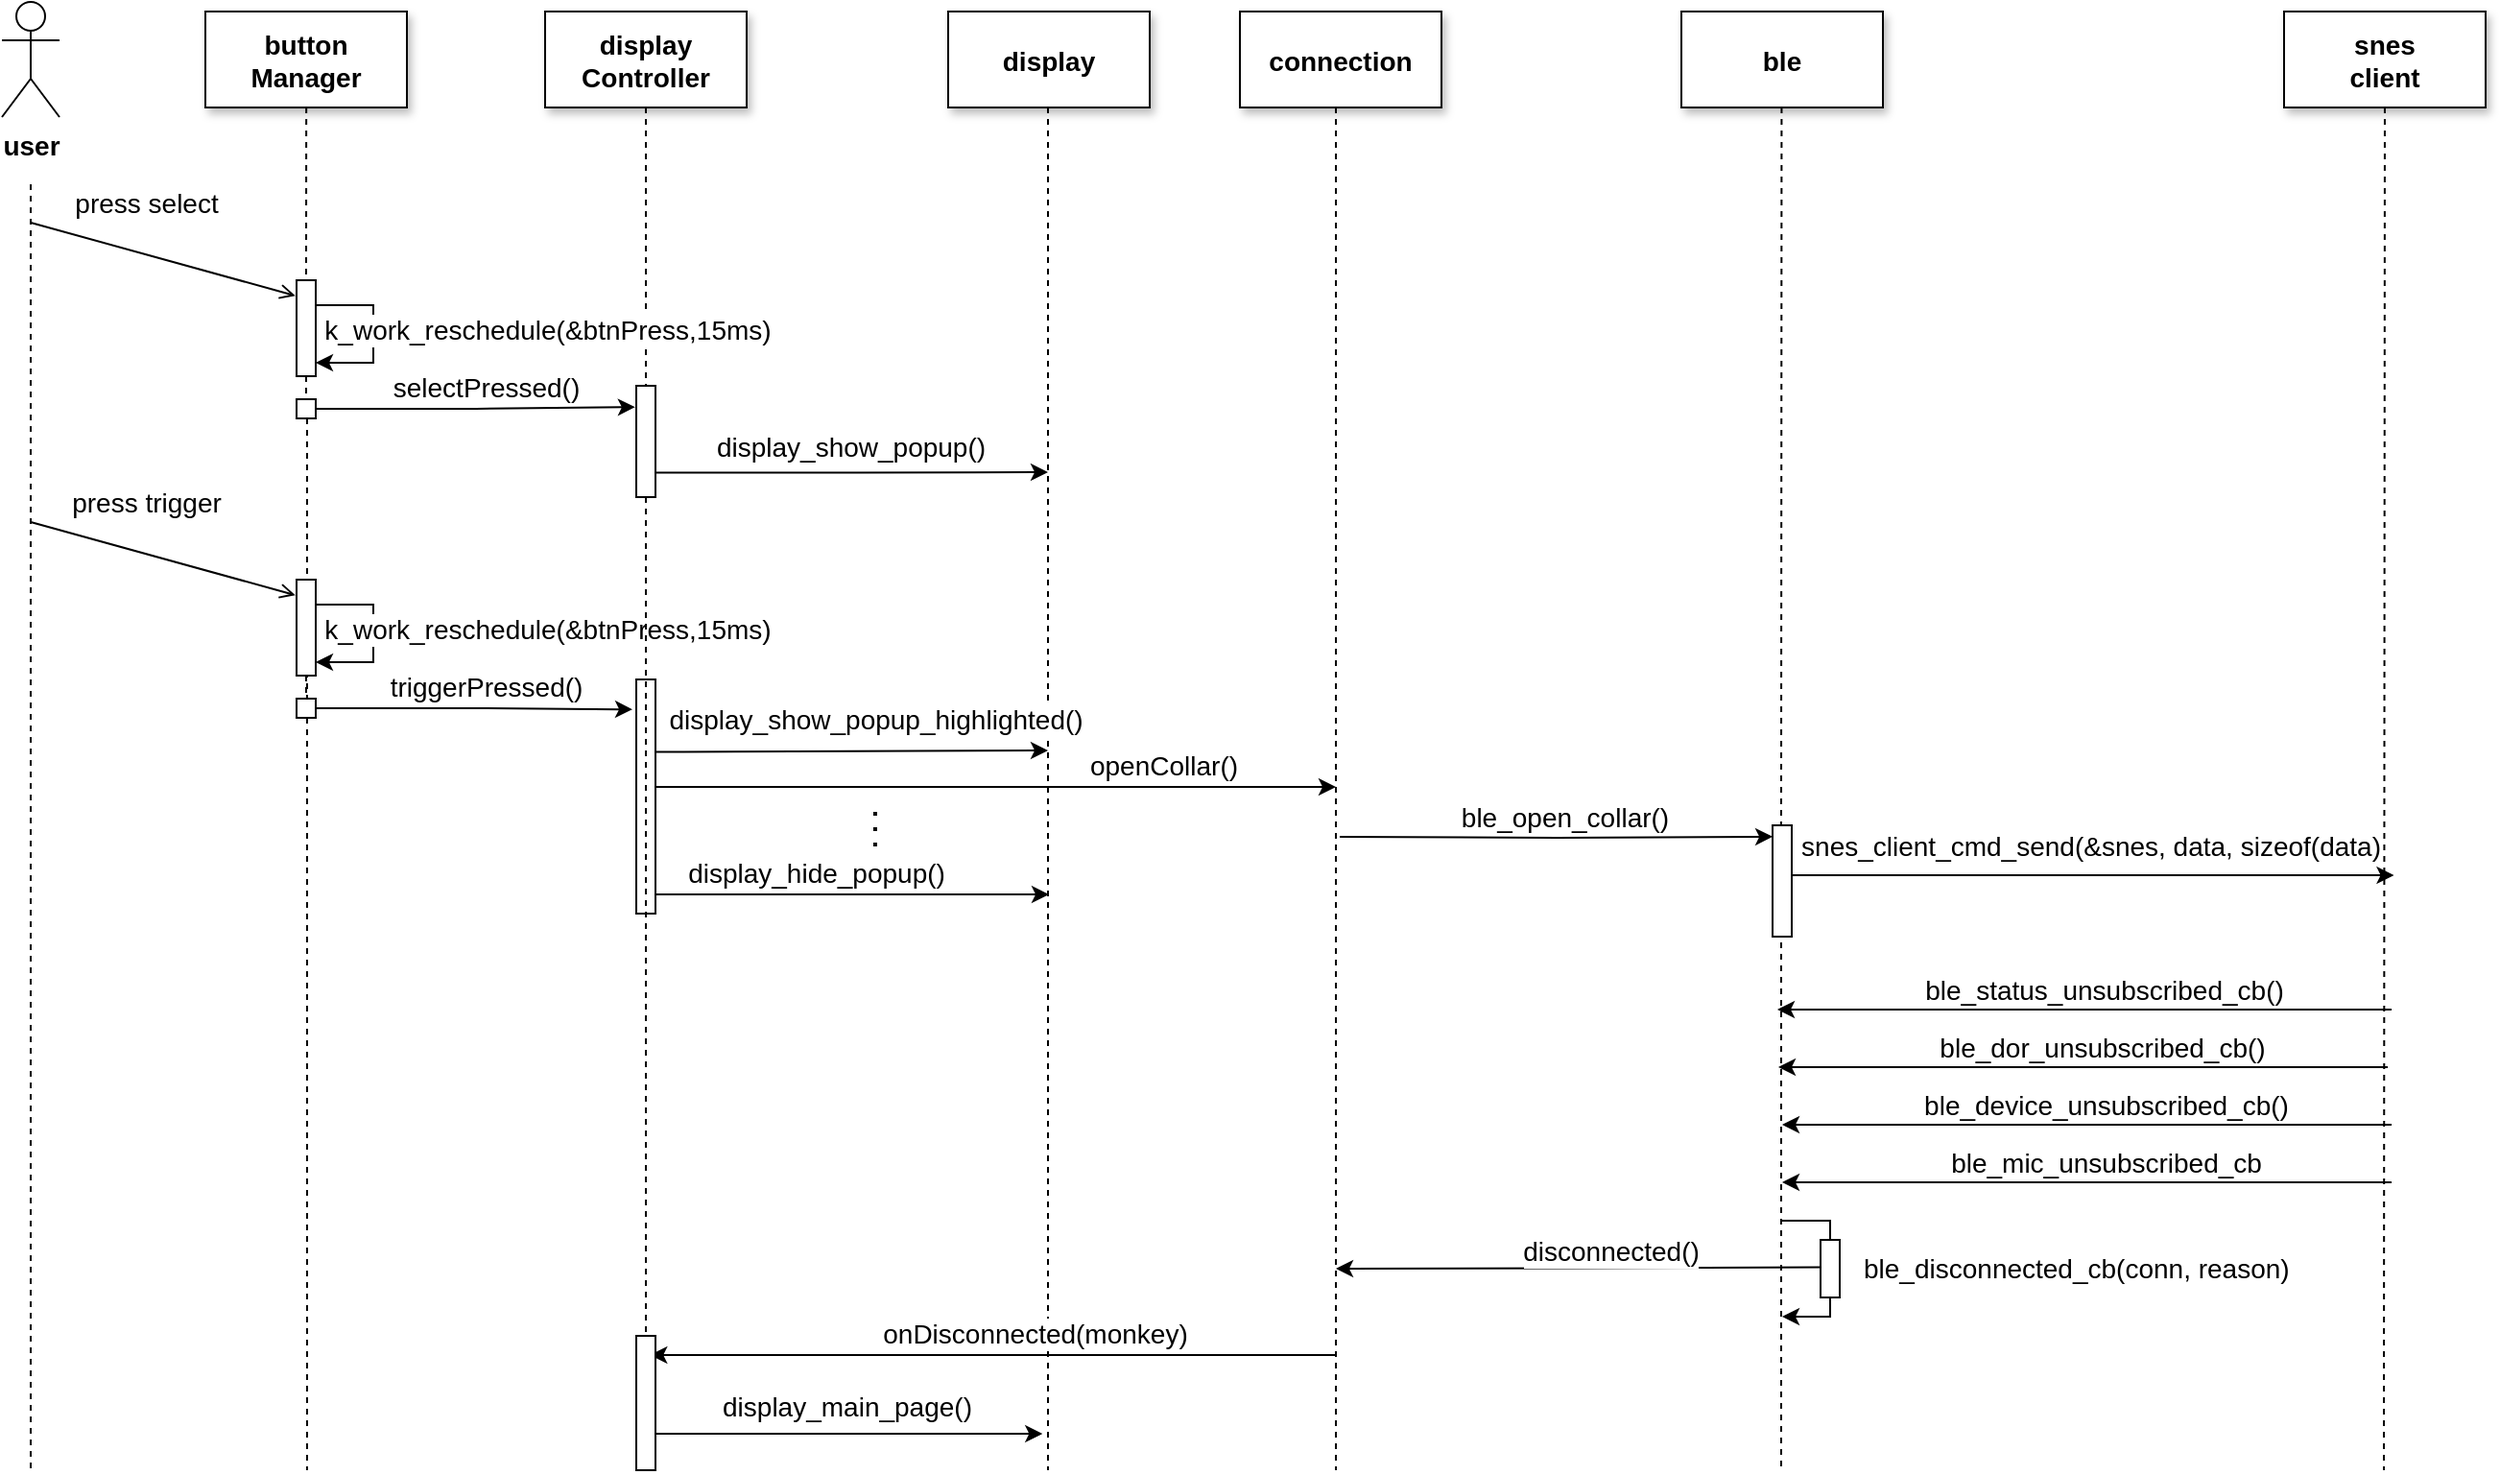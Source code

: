 <mxfile version="24.5.3" type="device">
  <diagram name="Page-1" id="2EmVenf3gEoY1MciPMsl">
    <mxGraphModel dx="1786" dy="1869" grid="1" gridSize="10" guides="1" tooltips="1" connect="1" arrows="1" fold="1" page="1" pageScale="1" pageWidth="827" pageHeight="1169" math="0" shadow="0">
      <root>
        <mxCell id="0" />
        <mxCell id="1" parent="0" />
        <mxCell id="2jvpA16B60HFF_RtCBkr-1" value="" style="edgeStyle=elbowEdgeStyle;elbow=horizontal;endArrow=none;dashed=1;fontFamily=Helvetica;fontSize=14;" edge="1" parent="1" source="2jvpA16B60HFF_RtCBkr-3" target="2jvpA16B60HFF_RtCBkr-16">
          <mxGeometry x="230.0" y="310" width="100" height="100" as="geometry">
            <mxPoint x="640" y="130" as="sourcePoint" />
            <mxPoint x="640.5" y="740" as="targetPoint" />
          </mxGeometry>
        </mxCell>
        <mxCell id="2jvpA16B60HFF_RtCBkr-2" value="button&#xa;Manager" style="shadow=1;fontFamily=Helvetica;fontSize=14;fontStyle=1" vertex="1" parent="1">
          <mxGeometry x="411" y="80" width="105" height="50" as="geometry" />
        </mxCell>
        <mxCell id="2jvpA16B60HFF_RtCBkr-3" value="display&#xa;Controller" style="shadow=1;fontFamily=Helvetica;fontSize=14;fontStyle=1" vertex="1" parent="1">
          <mxGeometry x="588" y="80" width="105" height="50" as="geometry" />
        </mxCell>
        <mxCell id="2jvpA16B60HFF_RtCBkr-4" value="" style="edgeStyle=orthogonalEdgeStyle;rounded=0;orthogonalLoop=1;jettySize=auto;html=1;endArrow=none;endFill=0;dashed=1;fontFamily=Helvetica;fontSize=14;" edge="1" parent="1">
          <mxGeometry relative="1" as="geometry">
            <mxPoint x="320" y="170" as="sourcePoint" />
            <mxPoint x="320" y="840" as="targetPoint" />
          </mxGeometry>
        </mxCell>
        <mxCell id="2jvpA16B60HFF_RtCBkr-5" value="user" style="shape=umlActor;verticalLabelPosition=bottom;verticalAlign=top;html=1;outlineConnect=0;fontFamily=Helvetica;fontSize=14;fontStyle=1" vertex="1" parent="1">
          <mxGeometry x="305" y="75" width="30" height="60" as="geometry" />
        </mxCell>
        <mxCell id="2jvpA16B60HFF_RtCBkr-6" value="" style="edgeStyle=elbowEdgeStyle;elbow=horizontal;endArrow=none;dashed=1;fontFamily=Helvetica;fontSize=14;" edge="1" parent="1" target="2jvpA16B60HFF_RtCBkr-7">
          <mxGeometry x="230.0" y="310" width="100" height="100" as="geometry">
            <mxPoint x="463.581" y="130" as="sourcePoint" />
            <mxPoint x="463.5" y="740" as="targetPoint" />
          </mxGeometry>
        </mxCell>
        <mxCell id="2jvpA16B60HFF_RtCBkr-7" value="" style="rounded=0;whiteSpace=wrap;html=1;fontFamily=Helvetica;fontSize=14;" vertex="1" parent="1">
          <mxGeometry x="458.5" y="220" width="10" height="50" as="geometry" />
        </mxCell>
        <mxCell id="2jvpA16B60HFF_RtCBkr-8" value="" style="endArrow=classic;html=1;rounded=0;fontFamily=Helvetica;fontSize=14;" edge="1" parent="1">
          <mxGeometry width="50" height="50" relative="1" as="geometry">
            <mxPoint x="468.5" y="233" as="sourcePoint" />
            <mxPoint x="468.5" y="263" as="targetPoint" />
            <Array as="points">
              <mxPoint x="498.5" y="233" />
              <mxPoint x="498.5" y="253" />
              <mxPoint x="498.5" y="263" />
            </Array>
          </mxGeometry>
        </mxCell>
        <mxCell id="2jvpA16B60HFF_RtCBkr-9" value="k_work_reschedule(&amp;amp;btnPress,15ms)" style="edgeLabel;html=1;align=center;verticalAlign=middle;resizable=0;points=[];fontSize=14;labelBackgroundColor=#FFFFFF;" vertex="1" connectable="0" parent="2jvpA16B60HFF_RtCBkr-8">
          <mxGeometry x="-0.053" y="-1" relative="1" as="geometry">
            <mxPoint x="91" as="offset" />
          </mxGeometry>
        </mxCell>
        <mxCell id="2jvpA16B60HFF_RtCBkr-10" value="" style="endArrow=open;html=1;rounded=0;endFill=0;entryX=-0.06;entryY=0.162;entryDx=0;entryDy=0;entryPerimeter=0;fontFamily=Helvetica;fontSize=14;" edge="1" parent="1" target="2jvpA16B60HFF_RtCBkr-7">
          <mxGeometry width="50" height="50" relative="1" as="geometry">
            <mxPoint x="320" y="190" as="sourcePoint" />
            <mxPoint x="472" y="229" as="targetPoint" />
          </mxGeometry>
        </mxCell>
        <mxCell id="2jvpA16B60HFF_RtCBkr-11" value="press select" style="edgeLabel;html=1;align=center;verticalAlign=middle;resizable=0;points=[];fontFamily=Helvetica;fontSize=14;" vertex="1" connectable="0" parent="2jvpA16B60HFF_RtCBkr-10">
          <mxGeometry x="-0.195" y="-2" relative="1" as="geometry">
            <mxPoint x="5" y="-27" as="offset" />
          </mxGeometry>
        </mxCell>
        <mxCell id="2jvpA16B60HFF_RtCBkr-12" value="" style="edgeStyle=elbowEdgeStyle;elbow=horizontal;endArrow=none;dashed=1;fontFamily=Helvetica;fontSize=14;" edge="1" parent="1" source="2jvpA16B60HFF_RtCBkr-7" target="2jvpA16B60HFF_RtCBkr-15">
          <mxGeometry x="230.0" y="310" width="100" height="100" as="geometry">
            <mxPoint x="463" y="300" as="sourcePoint" />
            <mxPoint x="463.5" y="720" as="targetPoint" />
          </mxGeometry>
        </mxCell>
        <mxCell id="2jvpA16B60HFF_RtCBkr-13" value="" style="edgeStyle=orthogonalEdgeStyle;rounded=0;orthogonalLoop=1;jettySize=auto;html=1;entryX=-0.056;entryY=0.191;entryDx=0;entryDy=0;entryPerimeter=0;" edge="1" parent="1" source="2jvpA16B60HFF_RtCBkr-15" target="2jvpA16B60HFF_RtCBkr-16">
          <mxGeometry relative="1" as="geometry">
            <mxPoint x="513.5" y="287" as="targetPoint" />
            <Array as="points" />
          </mxGeometry>
        </mxCell>
        <mxCell id="2jvpA16B60HFF_RtCBkr-14" value="selectPressed()" style="edgeLabel;html=1;align=center;verticalAlign=middle;resizable=0;points=[];fontSize=14;" vertex="1" connectable="0" parent="2jvpA16B60HFF_RtCBkr-13">
          <mxGeometry x="-0.287" y="1" relative="1" as="geometry">
            <mxPoint x="29" y="-10" as="offset" />
          </mxGeometry>
        </mxCell>
        <mxCell id="2jvpA16B60HFF_RtCBkr-15" value="" style="rounded=0;whiteSpace=wrap;html=1;fontFamily=Helvetica;fontSize=14;" vertex="1" parent="1">
          <mxGeometry x="458.5" y="282" width="10" height="10" as="geometry" />
        </mxCell>
        <mxCell id="2jvpA16B60HFF_RtCBkr-16" value="" style="rounded=0;whiteSpace=wrap;html=1;fontFamily=Helvetica;fontSize=14;" vertex="1" parent="1">
          <mxGeometry x="635.5" y="275" width="10" height="58" as="geometry" />
        </mxCell>
        <mxCell id="2jvpA16B60HFF_RtCBkr-17" value="display" style="shadow=1;fontFamily=Helvetica;fontSize=14;fontStyle=1" vertex="1" parent="1">
          <mxGeometry x="798" y="80" width="105" height="50" as="geometry" />
        </mxCell>
        <mxCell id="2jvpA16B60HFF_RtCBkr-18" value="" style="edgeStyle=elbowEdgeStyle;elbow=horizontal;endArrow=none;dashed=1;fontFamily=Helvetica;fontSize=14;" edge="1" parent="1" source="2jvpA16B60HFF_RtCBkr-17">
          <mxGeometry x="230.0" y="310" width="100" height="100" as="geometry">
            <mxPoint x="850" y="130" as="sourcePoint" />
            <mxPoint x="850" y="840" as="targetPoint" />
          </mxGeometry>
        </mxCell>
        <mxCell id="2jvpA16B60HFF_RtCBkr-19" value="" style="edgeStyle=elbowEdgeStyle;elbow=horizontal;endArrow=none;dashed=1;fontFamily=Helvetica;fontSize=14;" edge="1" parent="1" source="2jvpA16B60HFF_RtCBkr-15">
          <mxGeometry x="230.0" y="310" width="100" height="100" as="geometry">
            <mxPoint x="464" y="598" as="sourcePoint" />
            <mxPoint x="464" y="840" as="targetPoint" />
          </mxGeometry>
        </mxCell>
        <mxCell id="2jvpA16B60HFF_RtCBkr-20" value="connection" style="shadow=1;fontFamily=Helvetica;fontSize=14;fontStyle=1" vertex="1" parent="1">
          <mxGeometry x="950" y="80" width="105" height="50" as="geometry" />
        </mxCell>
        <mxCell id="2jvpA16B60HFF_RtCBkr-21" value="" style="edgeStyle=elbowEdgeStyle;elbow=horizontal;endArrow=none;dashed=1;fontFamily=Helvetica;fontSize=14;" edge="1" parent="1" source="2jvpA16B60HFF_RtCBkr-20">
          <mxGeometry x="230.0" y="310" width="100" height="100" as="geometry">
            <mxPoint x="1002" y="130" as="sourcePoint" />
            <mxPoint x="1000" y="840" as="targetPoint" />
          </mxGeometry>
        </mxCell>
        <mxCell id="2jvpA16B60HFF_RtCBkr-22" value="" style="edgeStyle=orthogonalEdgeStyle;rounded=0;orthogonalLoop=1;jettySize=auto;html=1;exitX=0.986;exitY=0.607;exitDx=0;exitDy=0;exitPerimeter=0;" edge="1" parent="1">
          <mxGeometry relative="1" as="geometry">
            <mxPoint x="645.5" y="320.206" as="sourcePoint" />
            <mxPoint x="850" y="320" as="targetPoint" />
            <Array as="points">
              <mxPoint x="750.14" y="320" />
              <mxPoint x="790.14" y="320" />
            </Array>
          </mxGeometry>
        </mxCell>
        <mxCell id="2jvpA16B60HFF_RtCBkr-23" value="display_show_popup()" style="edgeLabel;html=1;align=center;verticalAlign=middle;resizable=0;points=[];fontSize=14;" vertex="1" connectable="0" parent="2jvpA16B60HFF_RtCBkr-22">
          <mxGeometry x="-0.287" y="1" relative="1" as="geometry">
            <mxPoint x="28" y="-12" as="offset" />
          </mxGeometry>
        </mxCell>
        <mxCell id="2jvpA16B60HFF_RtCBkr-24" value="" style="edgeStyle=elbowEdgeStyle;elbow=horizontal;endArrow=none;dashed=1;fontFamily=Helvetica;fontSize=14;" edge="1" parent="1" source="2jvpA16B60HFF_RtCBkr-107">
          <mxGeometry x="230.0" y="310" width="100" height="100" as="geometry">
            <mxPoint x="640" y="350" as="sourcePoint" />
            <mxPoint x="640" y="800" as="targetPoint" />
            <Array as="points" />
          </mxGeometry>
        </mxCell>
        <mxCell id="2jvpA16B60HFF_RtCBkr-25" value="" style="rounded=0;whiteSpace=wrap;html=1;fontFamily=Helvetica;fontSize=14;" vertex="1" parent="1">
          <mxGeometry x="458.5" y="376" width="10" height="50" as="geometry" />
        </mxCell>
        <mxCell id="2jvpA16B60HFF_RtCBkr-26" value="" style="endArrow=classic;html=1;rounded=0;fontFamily=Helvetica;fontSize=14;" edge="1" parent="1">
          <mxGeometry width="50" height="50" relative="1" as="geometry">
            <mxPoint x="468.5" y="389" as="sourcePoint" />
            <mxPoint x="468.5" y="419" as="targetPoint" />
            <Array as="points">
              <mxPoint x="498.5" y="389" />
              <mxPoint x="498.5" y="409" />
              <mxPoint x="498.5" y="419" />
            </Array>
          </mxGeometry>
        </mxCell>
        <mxCell id="2jvpA16B60HFF_RtCBkr-27" value="k_work_reschedule(&amp;amp;btnPress,15ms)" style="edgeLabel;html=1;align=center;verticalAlign=middle;resizable=0;points=[];fontSize=14;labelBackgroundColor=#FFFFFF;" vertex="1" connectable="0" parent="2jvpA16B60HFF_RtCBkr-26">
          <mxGeometry x="-0.053" y="-1" relative="1" as="geometry">
            <mxPoint x="91" as="offset" />
          </mxGeometry>
        </mxCell>
        <mxCell id="2jvpA16B60HFF_RtCBkr-28" value="" style="endArrow=open;html=1;rounded=0;endFill=0;entryX=-0.06;entryY=0.162;entryDx=0;entryDy=0;entryPerimeter=0;fontFamily=Helvetica;fontSize=14;" edge="1" parent="1" target="2jvpA16B60HFF_RtCBkr-25">
          <mxGeometry width="50" height="50" relative="1" as="geometry">
            <mxPoint x="320" y="346" as="sourcePoint" />
            <mxPoint x="472" y="385" as="targetPoint" />
          </mxGeometry>
        </mxCell>
        <mxCell id="2jvpA16B60HFF_RtCBkr-29" value="press trigger" style="edgeLabel;html=1;align=center;verticalAlign=middle;resizable=0;points=[];fontFamily=Helvetica;fontSize=14;" vertex="1" connectable="0" parent="2jvpA16B60HFF_RtCBkr-28">
          <mxGeometry x="-0.195" y="-2" relative="1" as="geometry">
            <mxPoint x="5" y="-27" as="offset" />
          </mxGeometry>
        </mxCell>
        <mxCell id="2jvpA16B60HFF_RtCBkr-30" value="" style="edgeStyle=elbowEdgeStyle;elbow=horizontal;endArrow=none;dashed=1;fontFamily=Helvetica;fontSize=14;" edge="1" parent="1" source="2jvpA16B60HFF_RtCBkr-25" target="2jvpA16B60HFF_RtCBkr-33">
          <mxGeometry x="230.0" y="310" width="100" height="100" as="geometry">
            <mxPoint x="463" y="456" as="sourcePoint" />
            <mxPoint x="463.5" y="876" as="targetPoint" />
          </mxGeometry>
        </mxCell>
        <mxCell id="2jvpA16B60HFF_RtCBkr-31" value="" style="edgeStyle=orthogonalEdgeStyle;rounded=0;orthogonalLoop=1;jettySize=auto;html=1;entryX=-0.2;entryY=0.128;entryDx=0;entryDy=0;entryPerimeter=0;" edge="1" parent="1" source="2jvpA16B60HFF_RtCBkr-33" target="2jvpA16B60HFF_RtCBkr-34">
          <mxGeometry relative="1" as="geometry">
            <mxPoint x="513.5" y="443" as="targetPoint" />
            <Array as="points" />
          </mxGeometry>
        </mxCell>
        <mxCell id="2jvpA16B60HFF_RtCBkr-32" value="triggerPressed()" style="edgeLabel;html=1;align=center;verticalAlign=middle;resizable=0;points=[];fontSize=14;" vertex="1" connectable="0" parent="2jvpA16B60HFF_RtCBkr-31">
          <mxGeometry x="-0.287" y="1" relative="1" as="geometry">
            <mxPoint x="29" y="-10" as="offset" />
          </mxGeometry>
        </mxCell>
        <mxCell id="2jvpA16B60HFF_RtCBkr-33" value="" style="rounded=0;whiteSpace=wrap;html=1;fontFamily=Helvetica;fontSize=14;" vertex="1" parent="1">
          <mxGeometry x="458.5" y="438" width="10" height="10" as="geometry" />
        </mxCell>
        <mxCell id="2jvpA16B60HFF_RtCBkr-34" value="" style="rounded=0;whiteSpace=wrap;html=1;fontFamily=Helvetica;fontSize=14;" vertex="1" parent="1">
          <mxGeometry x="635.5" y="428" width="10" height="122" as="geometry" />
        </mxCell>
        <mxCell id="2jvpA16B60HFF_RtCBkr-35" value="" style="edgeStyle=orthogonalEdgeStyle;rounded=0;orthogonalLoop=1;jettySize=auto;html=1;" edge="1" parent="1">
          <mxGeometry relative="1" as="geometry">
            <mxPoint x="645.5" y="484" as="sourcePoint" />
            <mxPoint x="1000" y="484" as="targetPoint" />
            <Array as="points" />
          </mxGeometry>
        </mxCell>
        <mxCell id="2jvpA16B60HFF_RtCBkr-36" value="openCollar()" style="edgeLabel;html=1;align=center;verticalAlign=middle;resizable=0;points=[];fontSize=14;" vertex="1" connectable="0" parent="2jvpA16B60HFF_RtCBkr-35">
          <mxGeometry x="-0.287" y="1" relative="1" as="geometry">
            <mxPoint x="138" y="-10" as="offset" />
          </mxGeometry>
        </mxCell>
        <mxCell id="2jvpA16B60HFF_RtCBkr-37" value="" style="edgeStyle=orthogonalEdgeStyle;rounded=0;orthogonalLoop=1;jettySize=auto;html=1;exitX=0.987;exitY=0.309;exitDx=0;exitDy=0;exitPerimeter=0;" edge="1" parent="1" source="2jvpA16B60HFF_RtCBkr-34">
          <mxGeometry relative="1" as="geometry">
            <mxPoint x="640" y="470" as="sourcePoint" />
            <mxPoint x="850" y="465" as="targetPoint" />
            <Array as="points">
              <mxPoint x="660" y="466" />
            </Array>
          </mxGeometry>
        </mxCell>
        <mxCell id="2jvpA16B60HFF_RtCBkr-38" value="display_show_popup_highlighted()" style="edgeLabel;html=1;align=center;verticalAlign=middle;resizable=0;points=[];fontSize=14;" vertex="1" connectable="0" parent="2jvpA16B60HFF_RtCBkr-37">
          <mxGeometry x="-0.287" y="1" relative="1" as="geometry">
            <mxPoint x="41" y="-16" as="offset" />
          </mxGeometry>
        </mxCell>
        <mxCell id="2jvpA16B60HFF_RtCBkr-39" value="" style="edgeStyle=orthogonalEdgeStyle;rounded=0;orthogonalLoop=1;jettySize=auto;html=1;exitX=0.987;exitY=0.309;exitDx=0;exitDy=0;exitPerimeter=0;" edge="1" parent="1">
          <mxGeometry relative="1" as="geometry">
            <mxPoint x="645.5" y="541" as="sourcePoint" />
            <mxPoint x="850.5" y="540" as="targetPoint" />
            <Array as="points">
              <mxPoint x="646" y="540" />
            </Array>
          </mxGeometry>
        </mxCell>
        <mxCell id="2jvpA16B60HFF_RtCBkr-40" value="display_hide_popup()" style="edgeLabel;html=1;align=center;verticalAlign=middle;resizable=0;points=[];fontSize=14;" vertex="1" connectable="0" parent="2jvpA16B60HFF_RtCBkr-39">
          <mxGeometry x="-0.287" y="1" relative="1" as="geometry">
            <mxPoint x="11" y="-10" as="offset" />
          </mxGeometry>
        </mxCell>
        <mxCell id="2jvpA16B60HFF_RtCBkr-41" value="" style="endArrow=none;dashed=1;html=1;dashPattern=1 3;strokeWidth=2;rounded=0;" edge="1" parent="1">
          <mxGeometry width="50" height="50" relative="1" as="geometry">
            <mxPoint x="760" y="515" as="sourcePoint" />
            <mxPoint x="760" y="495" as="targetPoint" />
          </mxGeometry>
        </mxCell>
        <mxCell id="2jvpA16B60HFF_RtCBkr-42" value="" style="elbow=horizontal;endArrow=none;dashed=1;fontFamily=Helvetica;fontSize=14;" edge="1" parent="1" source="2jvpA16B60HFF_RtCBkr-45">
          <mxGeometry x="230.0" y="310" width="100" height="100" as="geometry">
            <mxPoint x="1546" y="130" as="sourcePoint" />
            <mxPoint x="1546" y="840" as="targetPoint" />
          </mxGeometry>
        </mxCell>
        <mxCell id="2jvpA16B60HFF_RtCBkr-43" value="ble" style="shadow=1;fontFamily=Helvetica;fontSize=14;fontStyle=1" vertex="1" parent="1">
          <mxGeometry x="1180" y="80" width="105" height="50" as="geometry" />
        </mxCell>
        <mxCell id="2jvpA16B60HFF_RtCBkr-44" value="" style="elbow=horizontal;endArrow=none;dashed=1;fontFamily=Helvetica;fontSize=14;" edge="1" parent="1">
          <mxGeometry x="230.0" y="310" width="100" height="100" as="geometry">
            <mxPoint x="1232" y="541" as="sourcePoint" />
            <mxPoint x="1232" y="840" as="targetPoint" />
          </mxGeometry>
        </mxCell>
        <mxCell id="2jvpA16B60HFF_RtCBkr-45" value="snes&#xa;client" style="shadow=1;fontFamily=Helvetica;fontSize=14;fontStyle=1" vertex="1" parent="1">
          <mxGeometry x="1494" y="80" width="105" height="50" as="geometry" />
        </mxCell>
        <mxCell id="2jvpA16B60HFF_RtCBkr-54" value="" style="edgeStyle=elbowEdgeStyle;elbow=horizontal;endArrow=none;dashed=1;fontFamily=Helvetica;fontSize=14;" edge="1" parent="1" source="2jvpA16B60HFF_RtCBkr-79">
          <mxGeometry x="230.0" y="310" width="100" height="100" as="geometry">
            <mxPoint x="1232.217" y="130" as="sourcePoint" />
            <mxPoint x="1232" y="540" as="targetPoint" />
          </mxGeometry>
        </mxCell>
        <mxCell id="2jvpA16B60HFF_RtCBkr-75" value="" style="edgeStyle=orthogonalEdgeStyle;rounded=0;orthogonalLoop=1;jettySize=auto;html=1;entryX=0.004;entryY=0.102;entryDx=0;entryDy=0;entryPerimeter=0;" edge="1" parent="1" target="2jvpA16B60HFF_RtCBkr-79">
          <mxGeometry relative="1" as="geometry">
            <mxPoint x="1002" y="510" as="sourcePoint" />
            <mxPoint x="1220" y="510" as="targetPoint" />
            <Array as="points" />
          </mxGeometry>
        </mxCell>
        <mxCell id="2jvpA16B60HFF_RtCBkr-76" value="ble_open_collar()" style="edgeLabel;html=1;align=center;verticalAlign=middle;resizable=0;points=[];fontSize=14;" vertex="1" connectable="0" parent="2jvpA16B60HFF_RtCBkr-75">
          <mxGeometry x="-0.287" y="1" relative="1" as="geometry">
            <mxPoint x="36" y="-10" as="offset" />
          </mxGeometry>
        </mxCell>
        <mxCell id="2jvpA16B60HFF_RtCBkr-77" value="" style="edgeStyle=orthogonalEdgeStyle;rounded=0;orthogonalLoop=1;jettySize=auto;html=1;" edge="1" parent="1">
          <mxGeometry relative="1" as="geometry">
            <mxPoint x="1228.75" y="530" as="sourcePoint" />
            <mxPoint x="1551.25" y="530" as="targetPoint" />
            <Array as="points" />
          </mxGeometry>
        </mxCell>
        <mxCell id="2jvpA16B60HFF_RtCBkr-80" value="" style="edgeStyle=elbowEdgeStyle;elbow=horizontal;endArrow=none;dashed=1;fontFamily=Helvetica;fontSize=14;" edge="1" parent="1" target="2jvpA16B60HFF_RtCBkr-79">
          <mxGeometry x="230.0" y="310" width="100" height="100" as="geometry">
            <mxPoint x="1232.217" y="130" as="sourcePoint" />
            <mxPoint x="1232" y="540" as="targetPoint" />
          </mxGeometry>
        </mxCell>
        <mxCell id="2jvpA16B60HFF_RtCBkr-79" value="" style="rounded=0;whiteSpace=wrap;html=1;fontFamily=Helvetica;fontSize=14;" vertex="1" parent="1">
          <mxGeometry x="1227.5" y="504" width="10" height="58" as="geometry" />
        </mxCell>
        <mxCell id="2jvpA16B60HFF_RtCBkr-82" value="&lt;font style=&quot;font-size: 14px;&quot;&gt;snes_client_cmd_send(&amp;amp;snes, data, sizeof(data)&lt;/font&gt;" style="text;html=1;align=center;verticalAlign=middle;resizable=0;points=[];autosize=1;strokeColor=none;fillColor=none;" vertex="1" parent="1">
          <mxGeometry x="1227.5" y="500" width="330" height="30" as="geometry" />
        </mxCell>
        <mxCell id="2jvpA16B60HFF_RtCBkr-85" value="" style="edgeStyle=orthogonalEdgeStyle;rounded=0;orthogonalLoop=1;jettySize=auto;html=1;" edge="1" parent="1">
          <mxGeometry relative="1" as="geometry">
            <mxPoint x="1550" y="600" as="sourcePoint" />
            <mxPoint x="1230" y="600" as="targetPoint" />
            <Array as="points" />
          </mxGeometry>
        </mxCell>
        <mxCell id="2jvpA16B60HFF_RtCBkr-86" value="ble_status_unsubscribed_cb()" style="edgeLabel;html=1;align=center;verticalAlign=middle;resizable=0;points=[];fontSize=14;" vertex="1" connectable="0" parent="2jvpA16B60HFF_RtCBkr-85">
          <mxGeometry x="-0.287" y="1" relative="1" as="geometry">
            <mxPoint x="-36" y="-11" as="offset" />
          </mxGeometry>
        </mxCell>
        <mxCell id="2jvpA16B60HFF_RtCBkr-87" value="" style="edgeStyle=orthogonalEdgeStyle;rounded=0;orthogonalLoop=1;jettySize=auto;html=1;" edge="1" parent="1">
          <mxGeometry relative="1" as="geometry">
            <mxPoint x="1548" y="630" as="sourcePoint" />
            <mxPoint x="1230.5" y="630" as="targetPoint" />
            <Array as="points" />
          </mxGeometry>
        </mxCell>
        <mxCell id="2jvpA16B60HFF_RtCBkr-88" value="ble_dor_unsubscribed_cb()" style="edgeLabel;html=1;align=center;verticalAlign=middle;resizable=0;points=[];fontSize=14;" vertex="1" connectable="0" parent="2jvpA16B60HFF_RtCBkr-87">
          <mxGeometry x="-0.287" y="1" relative="1" as="geometry">
            <mxPoint x="-36" y="-11" as="offset" />
          </mxGeometry>
        </mxCell>
        <mxCell id="2jvpA16B60HFF_RtCBkr-89" value="" style="edgeStyle=orthogonalEdgeStyle;rounded=0;orthogonalLoop=1;jettySize=auto;html=1;" edge="1" parent="1">
          <mxGeometry relative="1" as="geometry">
            <mxPoint x="1550" y="660" as="sourcePoint" />
            <mxPoint x="1232.5" y="660" as="targetPoint" />
            <Array as="points" />
          </mxGeometry>
        </mxCell>
        <mxCell id="2jvpA16B60HFF_RtCBkr-90" value="ble_device_unsubscribed_cb()" style="edgeLabel;html=1;align=center;verticalAlign=middle;resizable=0;points=[];fontSize=14;" vertex="1" connectable="0" parent="2jvpA16B60HFF_RtCBkr-89">
          <mxGeometry x="-0.287" y="1" relative="1" as="geometry">
            <mxPoint x="-36" y="-11" as="offset" />
          </mxGeometry>
        </mxCell>
        <mxCell id="2jvpA16B60HFF_RtCBkr-91" value="" style="edgeStyle=orthogonalEdgeStyle;rounded=0;orthogonalLoop=1;jettySize=auto;html=1;" edge="1" parent="1">
          <mxGeometry relative="1" as="geometry">
            <mxPoint x="1550" y="690" as="sourcePoint" />
            <mxPoint x="1232.5" y="690" as="targetPoint" />
            <Array as="points" />
          </mxGeometry>
        </mxCell>
        <mxCell id="2jvpA16B60HFF_RtCBkr-92" value="ble_mic_unsubscribed_cb" style="edgeLabel;html=1;align=center;verticalAlign=middle;resizable=0;points=[];fontSize=14;" vertex="1" connectable="0" parent="2jvpA16B60HFF_RtCBkr-91">
          <mxGeometry x="-0.287" y="1" relative="1" as="geometry">
            <mxPoint x="-36" y="-11" as="offset" />
          </mxGeometry>
        </mxCell>
        <mxCell id="2jvpA16B60HFF_RtCBkr-93" value="" style="edgeStyle=orthogonalEdgeStyle;rounded=0;orthogonalLoop=1;jettySize=auto;html=1;" edge="1" parent="1">
          <mxGeometry relative="1" as="geometry">
            <mxPoint x="1252.5" y="734.24" as="sourcePoint" />
            <mxPoint x="1000" y="735" as="targetPoint" />
            <Array as="points" />
          </mxGeometry>
        </mxCell>
        <mxCell id="2jvpA16B60HFF_RtCBkr-94" value="disconnected()" style="edgeLabel;html=1;align=center;verticalAlign=middle;resizable=0;points=[];fontSize=14;" vertex="1" connectable="0" parent="2jvpA16B60HFF_RtCBkr-93">
          <mxGeometry x="-0.287" y="1" relative="1" as="geometry">
            <mxPoint x="-19" y="-10" as="offset" />
          </mxGeometry>
        </mxCell>
        <mxCell id="2jvpA16B60HFF_RtCBkr-95" value="" style="rounded=0;whiteSpace=wrap;html=1;fontFamily=Helvetica;fontSize=14;" vertex="1" parent="1">
          <mxGeometry x="1252.5" y="720" width="10" height="30" as="geometry" />
        </mxCell>
        <mxCell id="2jvpA16B60HFF_RtCBkr-96" value="" style="endArrow=none;html=1;rounded=0;entryX=0.5;entryY=0;entryDx=0;entryDy=0;fontSize=14;" edge="1" parent="1" target="2jvpA16B60HFF_RtCBkr-95">
          <mxGeometry width="50" height="50" relative="1" as="geometry">
            <mxPoint x="1232.5" y="710" as="sourcePoint" />
            <mxPoint x="1322.5" y="710" as="targetPoint" />
            <Array as="points">
              <mxPoint x="1257.5" y="710" />
            </Array>
          </mxGeometry>
        </mxCell>
        <mxCell id="2jvpA16B60HFF_RtCBkr-97" value="" style="endArrow=classic;html=1;rounded=0;exitX=0.5;exitY=1;exitDx=0;exitDy=0;fontSize=14;" edge="1" parent="1" source="2jvpA16B60HFF_RtCBkr-95">
          <mxGeometry width="50" height="50" relative="1" as="geometry">
            <mxPoint x="1272.5" y="760" as="sourcePoint" />
            <mxPoint x="1232.5" y="760" as="targetPoint" />
            <Array as="points">
              <mxPoint x="1257.5" y="760" />
            </Array>
          </mxGeometry>
        </mxCell>
        <mxCell id="2jvpA16B60HFF_RtCBkr-98" value="&lt;span style=&quot;color: rgb(0, 0, 0); font-family: Helvetica; font-size: 14px; font-style: normal; font-variant-ligatures: normal; font-variant-caps: normal; font-weight: 400; letter-spacing: normal; text-align: center; text-indent: 0px; text-transform: none; word-spacing: 0px; -webkit-text-stroke-width: 0px; white-space: nowrap; background-color: rgb(255, 255, 255); text-decoration-thickness: initial; text-decoration-style: initial; text-decoration-color: initial; display: inline !important; float: none;&quot;&gt;ble_disconnected_cb(conn, reason)&lt;/span&gt;" style="text;whiteSpace=wrap;html=1;fontSize=14;" vertex="1" parent="1">
          <mxGeometry x="1272.5" y="720" width="130" height="32" as="geometry" />
        </mxCell>
        <mxCell id="2jvpA16B60HFF_RtCBkr-103" value="" style="edgeStyle=orthogonalEdgeStyle;rounded=0;orthogonalLoop=1;jettySize=auto;html=1;startArrow=classic;startFill=1;endArrow=none;endFill=0;fontSize=14;" edge="1" parent="1">
          <mxGeometry relative="1" as="geometry">
            <mxPoint x="642.63" y="780" as="sourcePoint" />
            <mxPoint x="1000" y="780" as="targetPoint" />
            <Array as="points" />
          </mxGeometry>
        </mxCell>
        <mxCell id="2jvpA16B60HFF_RtCBkr-104" value="onDisconnected(monkey)" style="edgeLabel;html=1;align=center;verticalAlign=middle;resizable=0;points=[];fontSize=14;" vertex="1" connectable="0" parent="2jvpA16B60HFF_RtCBkr-103">
          <mxGeometry x="-0.287" y="1" relative="1" as="geometry">
            <mxPoint x="73" y="-10" as="offset" />
          </mxGeometry>
        </mxCell>
        <mxCell id="2jvpA16B60HFF_RtCBkr-105" value="" style="edgeStyle=orthogonalEdgeStyle;rounded=0;orthogonalLoop=1;jettySize=auto;html=1;exitX=0.986;exitY=0.607;exitDx=0;exitDy=0;exitPerimeter=0;fontSize=14;" edge="1" parent="1">
          <mxGeometry relative="1" as="geometry">
            <mxPoint x="642.63" y="821" as="sourcePoint" />
            <mxPoint x="847.13" y="821" as="targetPoint" />
            <Array as="points">
              <mxPoint x="747.63" y="821" />
            </Array>
          </mxGeometry>
        </mxCell>
        <mxCell id="2jvpA16B60HFF_RtCBkr-106" value="display_main_page()" style="edgeLabel;html=1;align=center;verticalAlign=middle;resizable=0;points=[];fontSize=14;" vertex="1" connectable="0" parent="2jvpA16B60HFF_RtCBkr-105">
          <mxGeometry x="-0.287" y="1" relative="1" as="geometry">
            <mxPoint x="29" y="-13" as="offset" />
          </mxGeometry>
        </mxCell>
        <mxCell id="2jvpA16B60HFF_RtCBkr-108" value="" style="edgeStyle=elbowEdgeStyle;elbow=horizontal;endArrow=none;dashed=1;fontFamily=Helvetica;fontSize=14;" edge="1" parent="1" source="2jvpA16B60HFF_RtCBkr-16" target="2jvpA16B60HFF_RtCBkr-107">
          <mxGeometry x="230.0" y="310" width="100" height="100" as="geometry">
            <mxPoint x="640" y="333" as="sourcePoint" />
            <mxPoint x="640" y="800" as="targetPoint" />
            <Array as="points" />
          </mxGeometry>
        </mxCell>
        <mxCell id="2jvpA16B60HFF_RtCBkr-107" value="" style="rounded=0;whiteSpace=wrap;html=1;fontFamily=Helvetica;fontSize=14;" vertex="1" parent="1">
          <mxGeometry x="635.5" y="770" width="10" height="70" as="geometry" />
        </mxCell>
      </root>
    </mxGraphModel>
  </diagram>
</mxfile>
